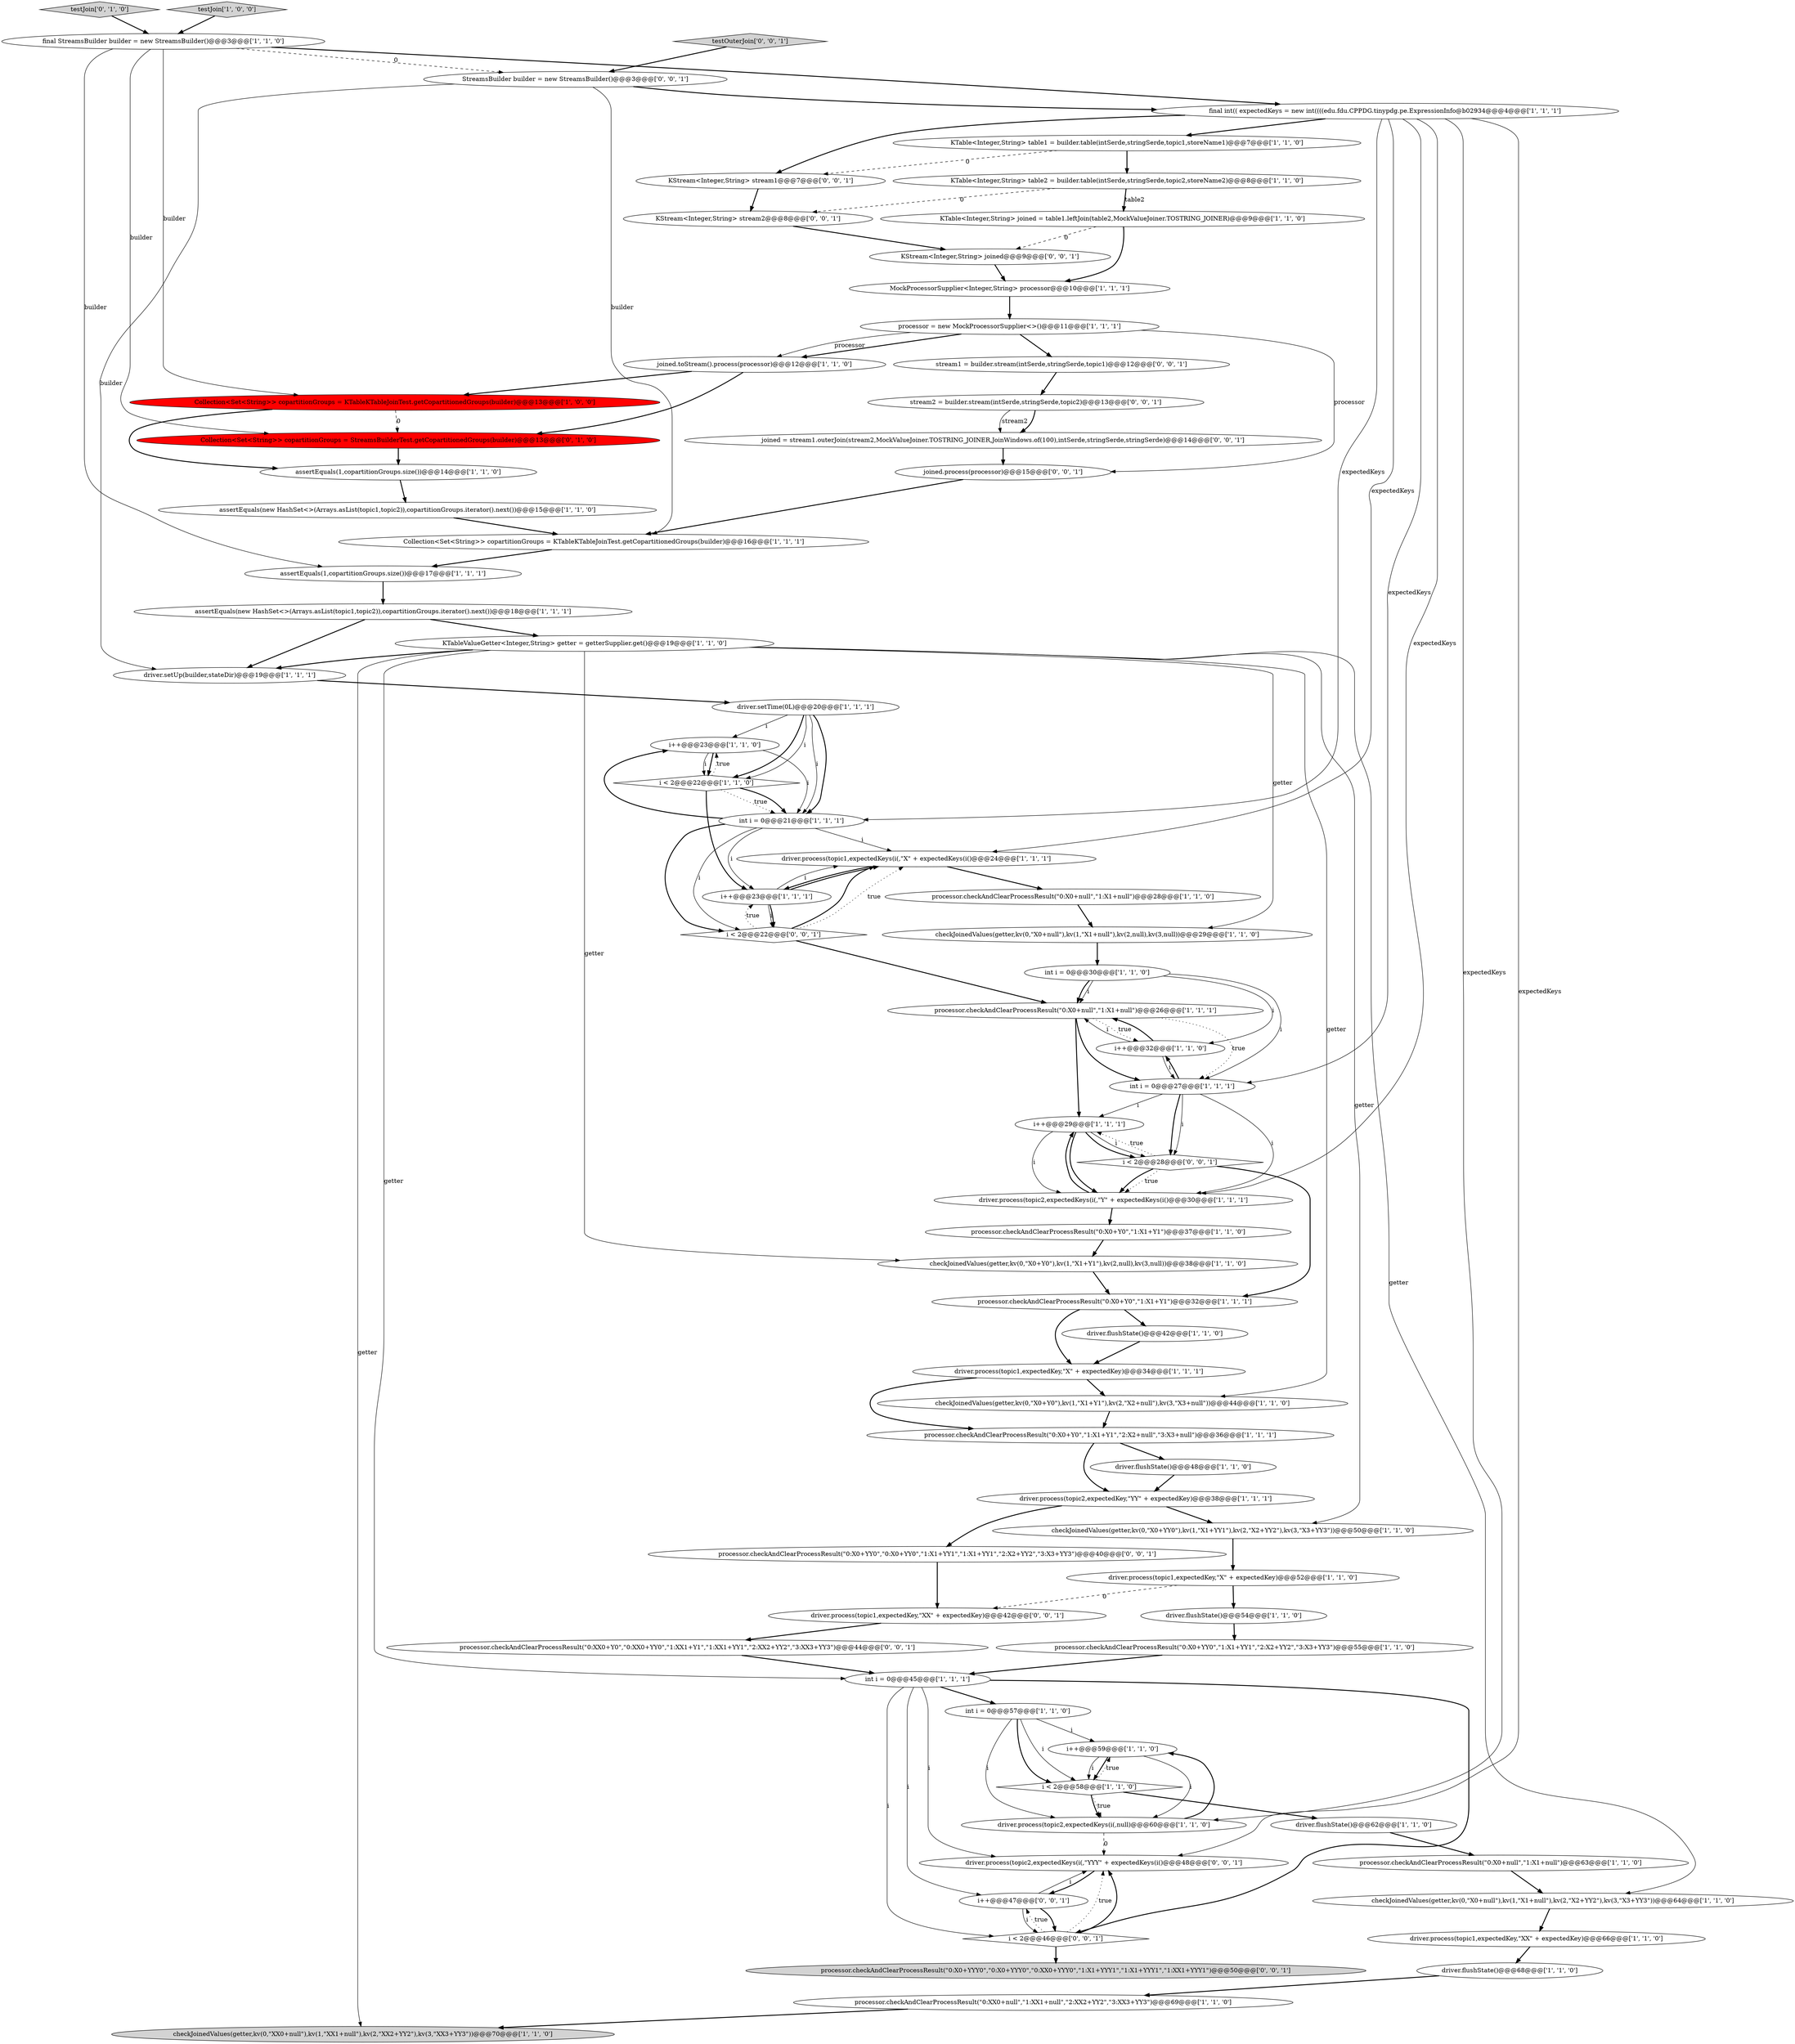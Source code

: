 digraph {
56 [style = filled, label = "testJoin['0', '1', '0']", fillcolor = lightgray, shape = diamond image = "AAA0AAABBB2BBB"];
50 [style = filled, label = "checkJoinedValues(getter,kv(0,\"X0+null\"),kv(1,\"X1+null\"),kv(2,null),kv(3,null))@@@29@@@['1', '1', '0']", fillcolor = white, shape = ellipse image = "AAA0AAABBB1BBB"];
0 [style = filled, label = "driver.process(topic1,expectedKeys(i(,\"X\" + expectedKeys(i()@@@24@@@['1', '1', '1']", fillcolor = white, shape = ellipse image = "AAA0AAABBB1BBB"];
3 [style = filled, label = "assertEquals(1,copartitionGroups.size())@@@17@@@['1', '1', '1']", fillcolor = white, shape = ellipse image = "AAA0AAABBB1BBB"];
10 [style = filled, label = "KTableValueGetter<Integer,String> getter = getterSupplier.get()@@@19@@@['1', '1', '0']", fillcolor = white, shape = ellipse image = "AAA0AAABBB1BBB"];
2 [style = filled, label = "processor.checkAndClearProcessResult(\"0:X0+Y0\",\"1:X1+Y1\",\"2:X2+null\",\"3:X3+null\")@@@36@@@['1', '1', '1']", fillcolor = white, shape = ellipse image = "AAA0AAABBB1BBB"];
29 [style = filled, label = "i++@@@59@@@['1', '1', '0']", fillcolor = white, shape = ellipse image = "AAA0AAABBB1BBB"];
49 [style = filled, label = "int i = 0@@@57@@@['1', '1', '0']", fillcolor = white, shape = ellipse image = "AAA0AAABBB1BBB"];
55 [style = filled, label = "i++@@@29@@@['1', '1', '1']", fillcolor = white, shape = ellipse image = "AAA0AAABBB1BBB"];
18 [style = filled, label = "processor.checkAndClearProcessResult(\"0:X0+null\",\"1:X1+null\")@@@26@@@['1', '1', '1']", fillcolor = white, shape = ellipse image = "AAA0AAABBB1BBB"];
14 [style = filled, label = "i++@@@32@@@['1', '1', '0']", fillcolor = white, shape = ellipse image = "AAA0AAABBB1BBB"];
51 [style = filled, label = "processor.checkAndClearProcessResult(\"0:X0+YY0\",\"1:X1+YY1\",\"2:X2+YY2\",\"3:X3+YY3\")@@@55@@@['1', '1', '0']", fillcolor = white, shape = ellipse image = "AAA0AAABBB1BBB"];
59 [style = filled, label = "testOuterJoin['0', '0', '1']", fillcolor = lightgray, shape = diamond image = "AAA0AAABBB3BBB"];
69 [style = filled, label = "joined = stream1.outerJoin(stream2,MockValueJoiner.TOSTRING_JOINER,JoinWindows.of(100),intSerde,stringSerde,stringSerde)@@@14@@@['0', '0', '1']", fillcolor = white, shape = ellipse image = "AAA0AAABBB3BBB"];
34 [style = filled, label = "joined.toStream().process(processor)@@@12@@@['1', '1', '0']", fillcolor = white, shape = ellipse image = "AAA0AAABBB1BBB"];
41 [style = filled, label = "Collection<Set<String>> copartitionGroups = KTableKTableJoinTest.getCopartitionedGroups(builder)@@@16@@@['1', '1', '1']", fillcolor = white, shape = ellipse image = "AAA0AAABBB1BBB"];
48 [style = filled, label = "KTable<Integer,String> table2 = builder.table(intSerde,stringSerde,topic2,storeName2)@@@8@@@['1', '1', '0']", fillcolor = white, shape = ellipse image = "AAA0AAABBB1BBB"];
17 [style = filled, label = "KTable<Integer,String> joined = table1.leftJoin(table2,MockValueJoiner.TOSTRING_JOINER)@@@9@@@['1', '1', '0']", fillcolor = white, shape = ellipse image = "AAA0AAABBB1BBB"];
21 [style = filled, label = "assertEquals(new HashSet<>(Arrays.asList(topic1,topic2)),copartitionGroups.iterator().next())@@@15@@@['1', '1', '0']", fillcolor = white, shape = ellipse image = "AAA0AAABBB1BBB"];
23 [style = filled, label = "driver.process(topic2,expectedKeys(i(,\"Y\" + expectedKeys(i()@@@30@@@['1', '1', '1']", fillcolor = white, shape = ellipse image = "AAA0AAABBB1BBB"];
66 [style = filled, label = "joined.process(processor)@@@15@@@['0', '0', '1']", fillcolor = white, shape = ellipse image = "AAA0AAABBB3BBB"];
74 [style = filled, label = "stream1 = builder.stream(intSerde,stringSerde,topic1)@@@12@@@['0', '0', '1']", fillcolor = white, shape = ellipse image = "AAA0AAABBB3BBB"];
19 [style = filled, label = "processor = new MockProcessorSupplier<>()@@@11@@@['1', '1', '1']", fillcolor = white, shape = ellipse image = "AAA0AAABBB1BBB"];
61 [style = filled, label = "processor.checkAndClearProcessResult(\"0:X0+YY0\",\"0:X0+YY0\",\"1:X1+YY1\",\"1:X1+YY1\",\"2:X2+YY2\",\"3:X3+YY3\")@@@40@@@['0', '0', '1']", fillcolor = white, shape = ellipse image = "AAA0AAABBB3BBB"];
65 [style = filled, label = "i < 2@@@46@@@['0', '0', '1']", fillcolor = white, shape = diamond image = "AAA0AAABBB3BBB"];
22 [style = filled, label = "i < 2@@@58@@@['1', '1', '0']", fillcolor = white, shape = diamond image = "AAA0AAABBB1BBB"];
58 [style = filled, label = "processor.checkAndClearProcessResult(\"0:XX0+Y0\",\"0:XX0+YY0\",\"1:XX1+Y1\",\"1:XX1+YY1\",\"2:XX2+YY2\",\"3:XX3+YY3\")@@@44@@@['0', '0', '1']", fillcolor = white, shape = ellipse image = "AAA0AAABBB3BBB"];
38 [style = filled, label = "processor.checkAndClearProcessResult(\"0:X0+null\",\"1:X1+null\")@@@28@@@['1', '1', '0']", fillcolor = white, shape = ellipse image = "AAA0AAABBB1BBB"];
37 [style = filled, label = "driver.flushState()@@@62@@@['1', '1', '0']", fillcolor = white, shape = ellipse image = "AAA0AAABBB1BBB"];
36 [style = filled, label = "driver.flushState()@@@42@@@['1', '1', '0']", fillcolor = white, shape = ellipse image = "AAA0AAABBB1BBB"];
27 [style = filled, label = "checkJoinedValues(getter,kv(0,\"X0+Y0\"),kv(1,\"X1+Y1\"),kv(2,null),kv(3,null))@@@38@@@['1', '1', '0']", fillcolor = white, shape = ellipse image = "AAA0AAABBB1BBB"];
43 [style = filled, label = "driver.process(topic2,expectedKeys(i(,null)@@@60@@@['1', '1', '0']", fillcolor = white, shape = ellipse image = "AAA0AAABBB1BBB"];
8 [style = filled, label = "driver.flushState()@@@54@@@['1', '1', '0']", fillcolor = white, shape = ellipse image = "AAA0AAABBB1BBB"];
25 [style = filled, label = "final int(( expectedKeys = new int((((edu.fdu.CPPDG.tinypdg.pe.ExpressionInfo@b02934@@@4@@@['1', '1', '1']", fillcolor = white, shape = ellipse image = "AAA0AAABBB1BBB"];
32 [style = filled, label = "Collection<Set<String>> copartitionGroups = KTableKTableJoinTest.getCopartitionedGroups(builder)@@@13@@@['1', '0', '0']", fillcolor = red, shape = ellipse image = "AAA1AAABBB1BBB"];
35 [style = filled, label = "MockProcessorSupplier<Integer,String> processor@@@10@@@['1', '1', '1']", fillcolor = white, shape = ellipse image = "AAA0AAABBB1BBB"];
42 [style = filled, label = "i++@@@23@@@['1', '1', '0']", fillcolor = white, shape = ellipse image = "AAA0AAABBB1BBB"];
46 [style = filled, label = "testJoin['1', '0', '0']", fillcolor = lightgray, shape = diamond image = "AAA0AAABBB1BBB"];
47 [style = filled, label = "driver.setTime(0L)@@@20@@@['1', '1', '1']", fillcolor = white, shape = ellipse image = "AAA0AAABBB1BBB"];
62 [style = filled, label = "KStream<Integer,String> stream1@@@7@@@['0', '0', '1']", fillcolor = white, shape = ellipse image = "AAA0AAABBB3BBB"];
7 [style = filled, label = "driver.flushState()@@@48@@@['1', '1', '0']", fillcolor = white, shape = ellipse image = "AAA0AAABBB1BBB"];
63 [style = filled, label = "processor.checkAndClearProcessResult(\"0:X0+YYY0\",\"0:X0+YYY0\",\"0:XX0+YYY0\",\"1:X1+YYY1\",\"1:X1+YYY1\",\"1:XX1+YYY1\")@@@50@@@['0', '0', '1']", fillcolor = lightgray, shape = ellipse image = "AAA0AAABBB3BBB"];
4 [style = filled, label = "int i = 0@@@45@@@['1', '1', '1']", fillcolor = white, shape = ellipse image = "AAA0AAABBB1BBB"];
20 [style = filled, label = "assertEquals(1,copartitionGroups.size())@@@14@@@['1', '1', '0']", fillcolor = white, shape = ellipse image = "AAA0AAABBB1BBB"];
28 [style = filled, label = "checkJoinedValues(getter,kv(0,\"X0+Y0\"),kv(1,\"X1+Y1\"),kv(2,\"X2+null\"),kv(3,\"X3+null\"))@@@44@@@['1', '1', '0']", fillcolor = white, shape = ellipse image = "AAA0AAABBB1BBB"];
60 [style = filled, label = "i < 2@@@22@@@['0', '0', '1']", fillcolor = white, shape = diamond image = "AAA0AAABBB3BBB"];
15 [style = filled, label = "checkJoinedValues(getter,kv(0,\"X0+YY0\"),kv(1,\"X1+YY1\"),kv(2,\"X2+YY2\"),kv(3,\"X3+YY3\"))@@@50@@@['1', '1', '0']", fillcolor = white, shape = ellipse image = "AAA0AAABBB1BBB"];
11 [style = filled, label = "int i = 0@@@21@@@['1', '1', '1']", fillcolor = white, shape = ellipse image = "AAA0AAABBB1BBB"];
54 [style = filled, label = "driver.setUp(builder,stateDir)@@@19@@@['1', '1', '1']", fillcolor = white, shape = ellipse image = "AAA0AAABBB1BBB"];
30 [style = filled, label = "driver.process(topic1,expectedKey,\"X\" + expectedKey)@@@34@@@['1', '1', '1']", fillcolor = white, shape = ellipse image = "AAA0AAABBB1BBB"];
70 [style = filled, label = "i++@@@47@@@['0', '0', '1']", fillcolor = white, shape = ellipse image = "AAA0AAABBB3BBB"];
71 [style = filled, label = "KStream<Integer,String> joined@@@9@@@['0', '0', '1']", fillcolor = white, shape = ellipse image = "AAA0AAABBB3BBB"];
72 [style = filled, label = "driver.process(topic2,expectedKeys(i(,\"YYY\" + expectedKeys(i()@@@48@@@['0', '0', '1']", fillcolor = white, shape = ellipse image = "AAA0AAABBB3BBB"];
40 [style = filled, label = "checkJoinedValues(getter,kv(0,\"XX0+null\"),kv(1,\"XX1+null\"),kv(2,\"XX2+YY2\"),kv(3,\"XX3+YY3\"))@@@70@@@['1', '1', '0']", fillcolor = lightgray, shape = ellipse image = "AAA0AAABBB1BBB"];
44 [style = filled, label = "processor.checkAndClearProcessResult(\"0:X0+Y0\",\"1:X1+Y1\")@@@37@@@['1', '1', '0']", fillcolor = white, shape = ellipse image = "AAA0AAABBB1BBB"];
67 [style = filled, label = "stream2 = builder.stream(intSerde,stringSerde,topic2)@@@13@@@['0', '0', '1']", fillcolor = white, shape = ellipse image = "AAA0AAABBB3BBB"];
1 [style = filled, label = "driver.flushState()@@@68@@@['1', '1', '0']", fillcolor = white, shape = ellipse image = "AAA0AAABBB1BBB"];
6 [style = filled, label = "int i = 0@@@27@@@['1', '1', '1']", fillcolor = white, shape = ellipse image = "AAA0AAABBB1BBB"];
39 [style = filled, label = "driver.process(topic2,expectedKey,\"YY\" + expectedKey)@@@38@@@['1', '1', '1']", fillcolor = white, shape = ellipse image = "AAA0AAABBB1BBB"];
73 [style = filled, label = "driver.process(topic1,expectedKey,\"XX\" + expectedKey)@@@42@@@['0', '0', '1']", fillcolor = white, shape = ellipse image = "AAA0AAABBB3BBB"];
12 [style = filled, label = "KTable<Integer,String> table1 = builder.table(intSerde,stringSerde,topic1,storeName1)@@@7@@@['1', '1', '0']", fillcolor = white, shape = ellipse image = "AAA0AAABBB1BBB"];
13 [style = filled, label = "driver.process(topic1,expectedKey,\"X\" + expectedKey)@@@52@@@['1', '1', '0']", fillcolor = white, shape = ellipse image = "AAA0AAABBB1BBB"];
52 [style = filled, label = "i++@@@23@@@['1', '1', '1']", fillcolor = white, shape = ellipse image = "AAA0AAABBB1BBB"];
53 [style = filled, label = "int i = 0@@@30@@@['1', '1', '0']", fillcolor = white, shape = ellipse image = "AAA0AAABBB1BBB"];
16 [style = filled, label = "assertEquals(new HashSet<>(Arrays.asList(topic1,topic2)),copartitionGroups.iterator().next())@@@18@@@['1', '1', '1']", fillcolor = white, shape = ellipse image = "AAA0AAABBB1BBB"];
45 [style = filled, label = "driver.process(topic1,expectedKey,\"XX\" + expectedKey)@@@66@@@['1', '1', '0']", fillcolor = white, shape = ellipse image = "AAA0AAABBB1BBB"];
68 [style = filled, label = "StreamsBuilder builder = new StreamsBuilder()@@@3@@@['0', '0', '1']", fillcolor = white, shape = ellipse image = "AAA0AAABBB3BBB"];
26 [style = filled, label = "processor.checkAndClearProcessResult(\"0:X0+Y0\",\"1:X1+Y1\")@@@32@@@['1', '1', '1']", fillcolor = white, shape = ellipse image = "AAA0AAABBB1BBB"];
57 [style = filled, label = "Collection<Set<String>> copartitionGroups = StreamsBuilderTest.getCopartitionedGroups(builder)@@@13@@@['0', '1', '0']", fillcolor = red, shape = ellipse image = "AAA1AAABBB2BBB"];
9 [style = filled, label = "checkJoinedValues(getter,kv(0,\"X0+null\"),kv(1,\"X1+null\"),kv(2,\"X2+YY2\"),kv(3,\"X3+YY3\"))@@@64@@@['1', '1', '0']", fillcolor = white, shape = ellipse image = "AAA0AAABBB1BBB"];
5 [style = filled, label = "processor.checkAndClearProcessResult(\"0:XX0+null\",\"1:XX1+null\",\"2:XX2+YY2\",\"3:XX3+YY3\")@@@69@@@['1', '1', '0']", fillcolor = white, shape = ellipse image = "AAA0AAABBB1BBB"];
75 [style = filled, label = "KStream<Integer,String> stream2@@@8@@@['0', '0', '1']", fillcolor = white, shape = ellipse image = "AAA0AAABBB3BBB"];
33 [style = filled, label = "processor.checkAndClearProcessResult(\"0:X0+null\",\"1:X1+null\")@@@63@@@['1', '1', '0']", fillcolor = white, shape = ellipse image = "AAA0AAABBB1BBB"];
24 [style = filled, label = "final StreamsBuilder builder = new StreamsBuilder()@@@3@@@['1', '1', '0']", fillcolor = white, shape = ellipse image = "AAA0AAABBB1BBB"];
31 [style = filled, label = "i < 2@@@22@@@['1', '1', '0']", fillcolor = white, shape = diamond image = "AAA0AAABBB1BBB"];
64 [style = filled, label = "i < 2@@@28@@@['0', '0', '1']", fillcolor = white, shape = diamond image = "AAA0AAABBB3BBB"];
1->5 [style = bold, label=""];
29->22 [style = solid, label="i"];
25->72 [style = solid, label="expectedKeys"];
47->11 [style = solid, label="i"];
73->58 [style = bold, label=""];
18->55 [style = bold, label=""];
22->37 [style = bold, label=""];
70->65 [style = bold, label=""];
10->54 [style = bold, label=""];
17->71 [style = dashed, label="0"];
39->61 [style = bold, label=""];
13->73 [style = dashed, label="0"];
57->20 [style = bold, label=""];
3->16 [style = bold, label=""];
8->51 [style = bold, label=""];
52->0 [style = solid, label="i"];
11->60 [style = bold, label=""];
42->11 [style = solid, label="i"];
47->11 [style = bold, label=""];
49->22 [style = bold, label=""];
31->42 [style = dotted, label="true"];
67->69 [style = bold, label=""];
0->52 [style = bold, label=""];
38->50 [style = bold, label=""];
74->67 [style = bold, label=""];
42->31 [style = solid, label="i"];
52->60 [style = bold, label=""];
30->28 [style = bold, label=""];
55->23 [style = bold, label=""];
70->72 [style = solid, label="i"];
6->64 [style = bold, label=""];
4->72 [style = solid, label="i"];
68->54 [style = solid, label="builder"];
25->23 [style = solid, label="expectedKeys"];
53->18 [style = solid, label="i"];
43->29 [style = bold, label=""];
34->32 [style = bold, label=""];
65->70 [style = dotted, label="true"];
37->33 [style = bold, label=""];
55->64 [style = bold, label=""];
11->0 [style = solid, label="i"];
32->20 [style = bold, label=""];
53->6 [style = solid, label="i"];
23->44 [style = bold, label=""];
17->35 [style = bold, label=""];
67->69 [style = solid, label="stream2"];
60->0 [style = bold, label=""];
19->34 [style = bold, label=""];
25->62 [style = bold, label=""];
15->13 [style = bold, label=""];
24->3 [style = solid, label="builder"];
22->29 [style = dotted, label="true"];
19->34 [style = solid, label="processor"];
46->24 [style = bold, label=""];
22->43 [style = bold, label=""];
21->41 [style = bold, label=""];
47->42 [style = solid, label="i"];
22->43 [style = dotted, label="true"];
10->4 [style = solid, label="getter"];
42->31 [style = bold, label=""];
12->48 [style = bold, label=""];
71->35 [style = bold, label=""];
4->65 [style = bold, label=""];
31->11 [style = dotted, label="true"];
48->17 [style = bold, label=""];
66->41 [style = bold, label=""];
31->11 [style = bold, label=""];
11->60 [style = solid, label="i"];
0->38 [style = bold, label=""];
60->52 [style = dotted, label="true"];
18->6 [style = dotted, label="true"];
45->1 [style = bold, label=""];
2->39 [style = bold, label=""];
59->68 [style = bold, label=""];
65->72 [style = dotted, label="true"];
36->30 [style = bold, label=""];
14->6 [style = solid, label="i"];
52->0 [style = bold, label=""];
65->72 [style = bold, label=""];
14->18 [style = bold, label=""];
10->27 [style = solid, label="getter"];
53->14 [style = solid, label="i"];
19->74 [style = bold, label=""];
43->72 [style = dashed, label="0"];
27->26 [style = bold, label=""];
34->57 [style = bold, label=""];
64->55 [style = dotted, label="true"];
4->70 [style = solid, label="i"];
49->29 [style = solid, label="i"];
51->4 [style = bold, label=""];
68->25 [style = bold, label=""];
31->52 [style = bold, label=""];
62->75 [style = bold, label=""];
68->41 [style = solid, label="builder"];
47->31 [style = bold, label=""];
4->65 [style = solid, label="i"];
56->24 [style = bold, label=""];
16->54 [style = bold, label=""];
12->62 [style = dashed, label="0"];
32->57 [style = dashed, label="0"];
60->18 [style = bold, label=""];
48->17 [style = solid, label="table2"];
24->68 [style = dashed, label="0"];
18->6 [style = bold, label=""];
7->39 [style = bold, label=""];
11->52 [style = solid, label="i"];
24->25 [style = bold, label=""];
55->23 [style = solid, label="i"];
58->4 [style = bold, label=""];
5->40 [style = bold, label=""];
10->15 [style = solid, label="getter"];
69->66 [style = bold, label=""];
65->63 [style = bold, label=""];
25->0 [style = solid, label="expectedKeys"];
39->15 [style = bold, label=""];
24->57 [style = solid, label="builder"];
70->65 [style = solid, label="i"];
6->64 [style = solid, label="i"];
6->23 [style = solid, label="i"];
16->10 [style = bold, label=""];
53->18 [style = bold, label=""];
72->70 [style = bold, label=""];
26->36 [style = bold, label=""];
41->3 [style = bold, label=""];
35->19 [style = bold, label=""];
25->11 [style = solid, label="expectedKeys"];
25->43 [style = solid, label="expectedKeys"];
24->32 [style = solid, label="builder"];
14->18 [style = solid, label="i"];
11->42 [style = bold, label=""];
33->9 [style = bold, label=""];
10->9 [style = solid, label="getter"];
18->14 [style = dotted, label="true"];
26->30 [style = bold, label=""];
64->23 [style = bold, label=""];
20->21 [style = bold, label=""];
6->14 [style = bold, label=""];
29->43 [style = solid, label="i"];
6->55 [style = solid, label="i"];
64->26 [style = bold, label=""];
28->2 [style = bold, label=""];
10->40 [style = solid, label="getter"];
54->47 [style = bold, label=""];
55->64 [style = solid, label="i"];
10->50 [style = solid, label="getter"];
4->49 [style = bold, label=""];
64->23 [style = dotted, label="true"];
25->12 [style = bold, label=""];
10->28 [style = solid, label="getter"];
9->45 [style = bold, label=""];
61->73 [style = bold, label=""];
75->71 [style = bold, label=""];
48->75 [style = dashed, label="0"];
49->43 [style = solid, label="i"];
25->6 [style = solid, label="expectedKeys"];
47->31 [style = solid, label="i"];
2->7 [style = bold, label=""];
29->22 [style = bold, label=""];
13->8 [style = bold, label=""];
44->27 [style = bold, label=""];
30->2 [style = bold, label=""];
52->60 [style = solid, label="i"];
60->0 [style = dotted, label="true"];
50->53 [style = bold, label=""];
49->22 [style = solid, label="i"];
19->66 [style = solid, label="processor"];
23->55 [style = bold, label=""];
}
